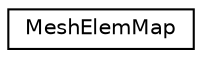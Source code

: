 digraph G
{
  edge [fontname="Helvetica",fontsize="10",labelfontname="Helvetica",labelfontsize="10"];
  node [fontname="Helvetica",fontsize="10",shape=record];
  rankdir=LR;
  Node1 [label="MeshElemMap",height=0.2,width=0.4,color="black", fillcolor="white", style="filled",URL="$de/d77/structMeshElemMap.html"];
}
